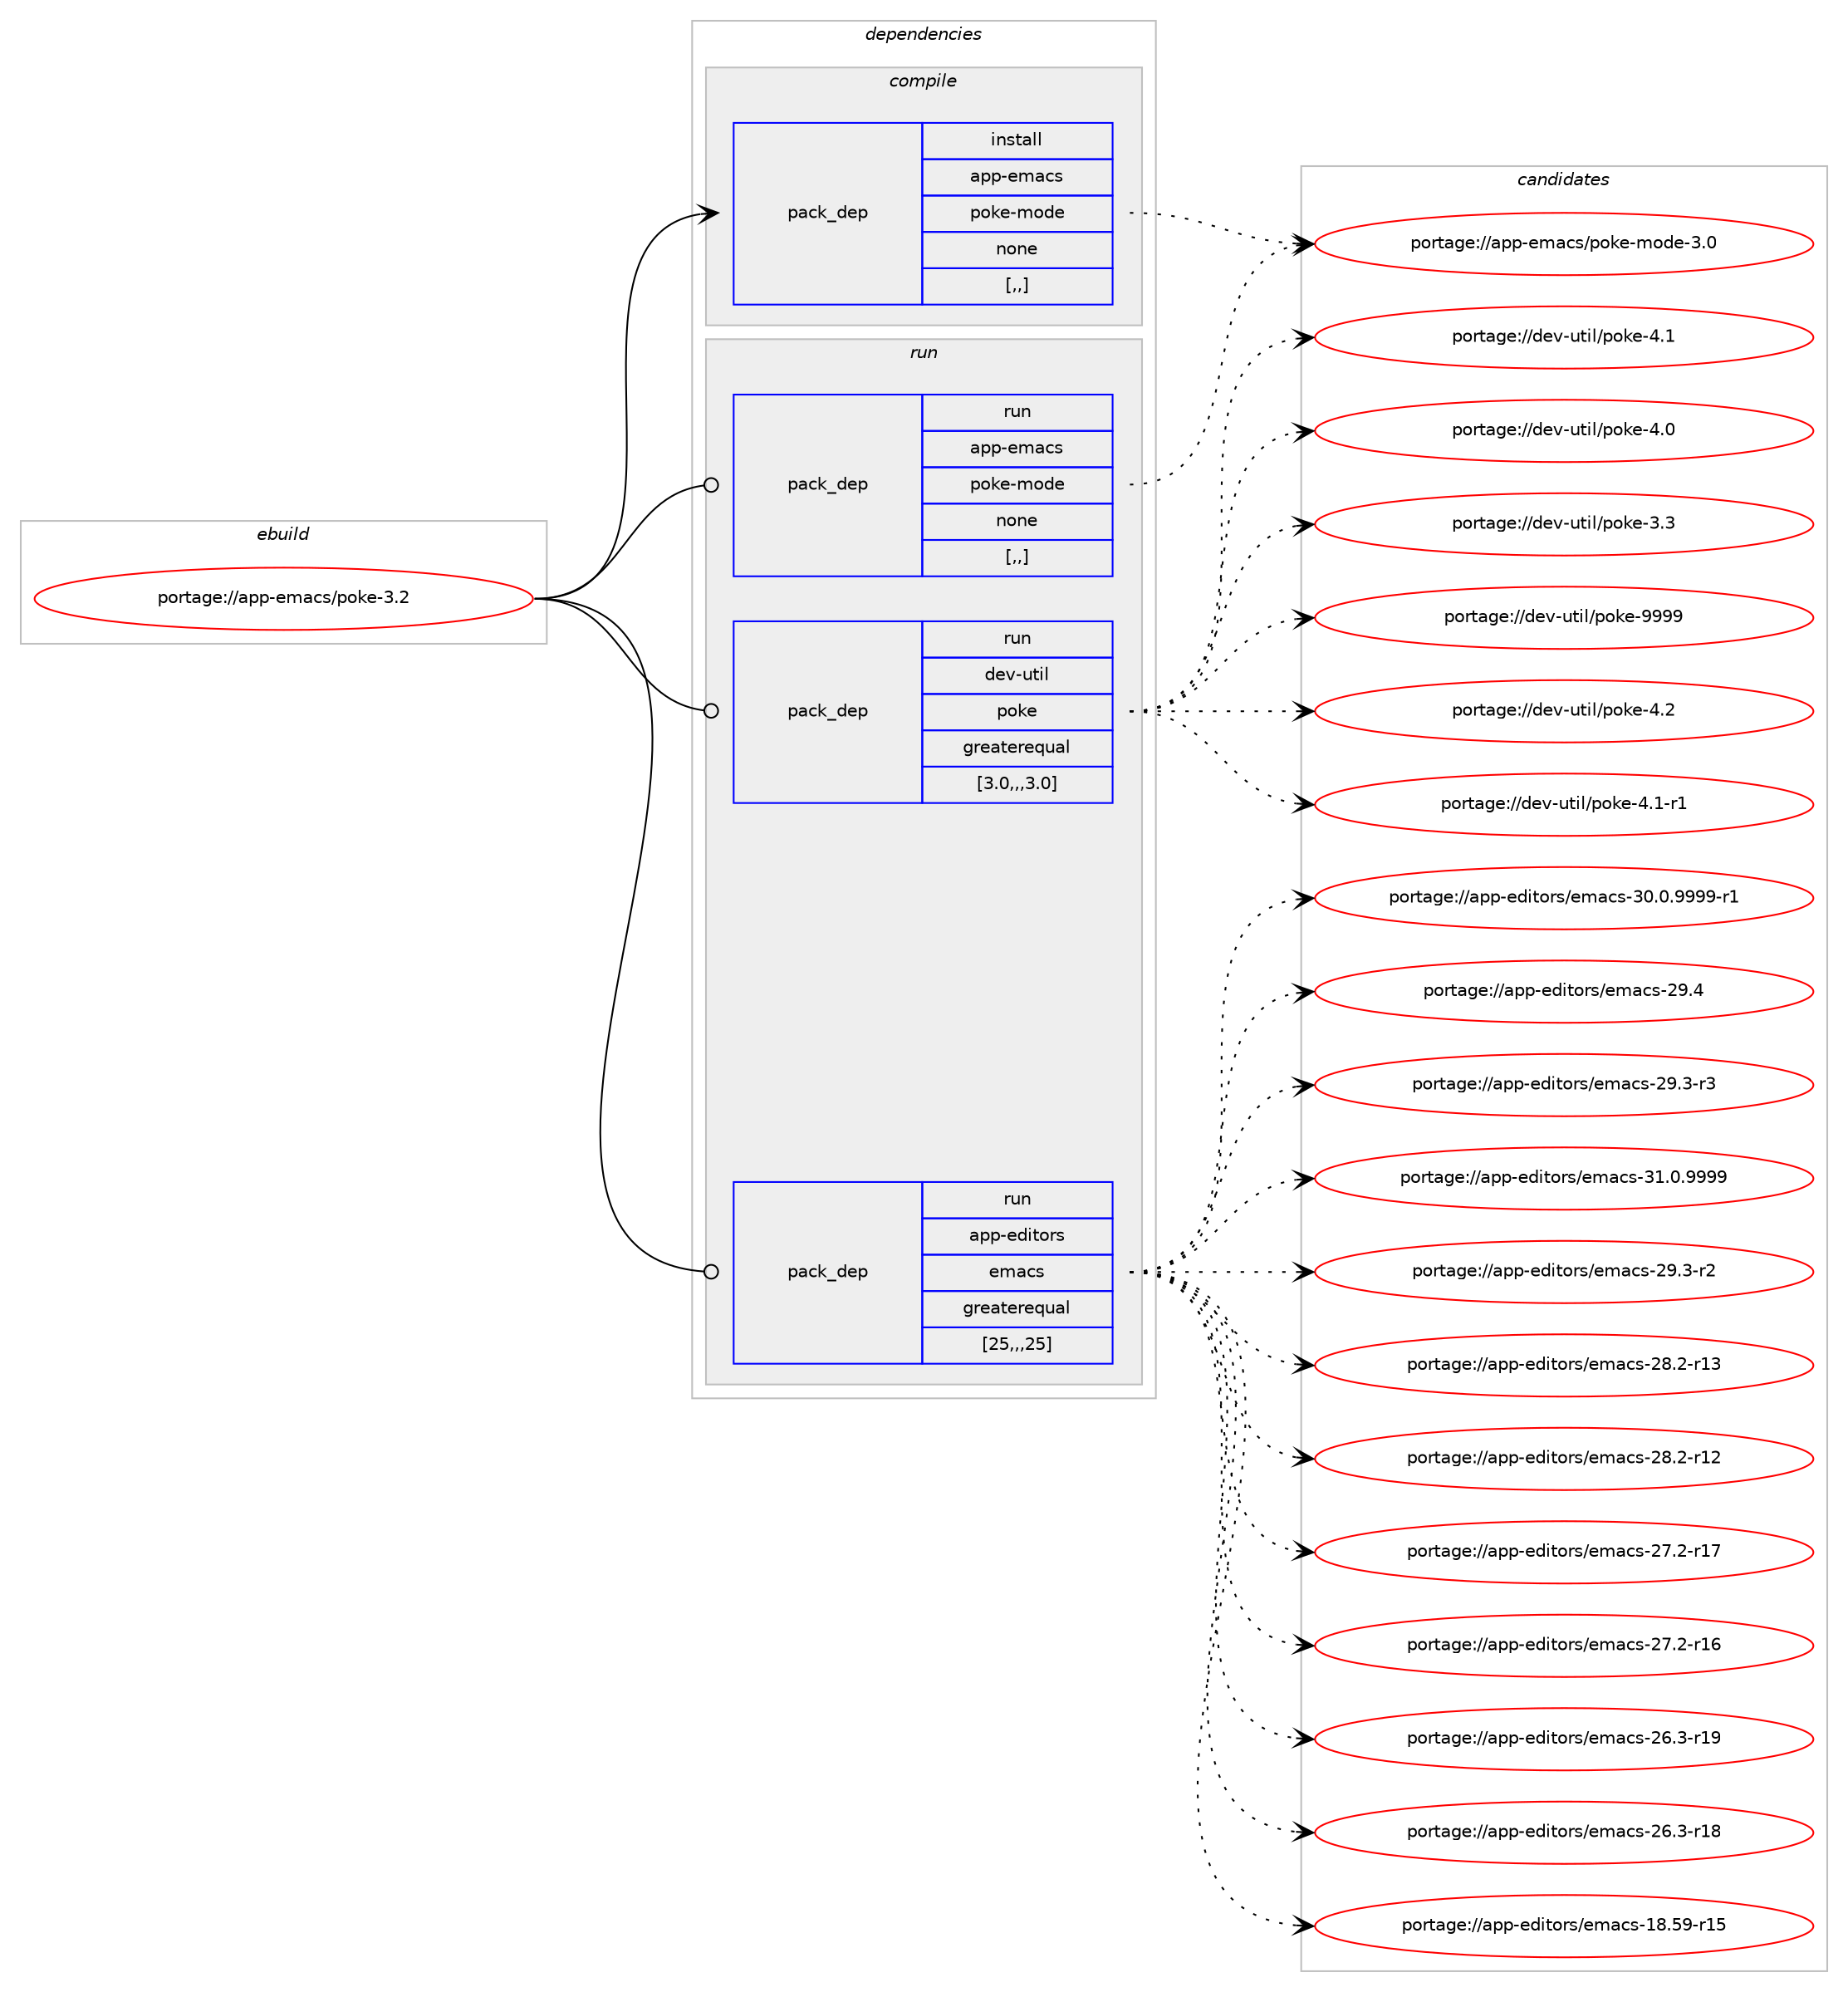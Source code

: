 digraph prolog {

# *************
# Graph options
# *************

newrank=true;
concentrate=true;
compound=true;
graph [rankdir=LR,fontname=Helvetica,fontsize=10,ranksep=1.5];#, ranksep=2.5, nodesep=0.2];
edge  [arrowhead=vee];
node  [fontname=Helvetica,fontsize=10];

# **********
# The ebuild
# **********

subgraph cluster_leftcol {
color=gray;
rank=same;
label=<<i>ebuild</i>>;
id [label="portage://app-emacs/poke-3.2", color=red, width=4, href="../app-emacs/poke-3.2.svg"];
}

# ****************
# The dependencies
# ****************

subgraph cluster_midcol {
color=gray;
label=<<i>dependencies</i>>;
subgraph cluster_compile {
fillcolor="#eeeeee";
style=filled;
label=<<i>compile</i>>;
subgraph pack16764 {
dependency23077 [label=<<TABLE BORDER="0" CELLBORDER="1" CELLSPACING="0" CELLPADDING="4" WIDTH="220"><TR><TD ROWSPAN="6" CELLPADDING="30">pack_dep</TD></TR><TR><TD WIDTH="110">install</TD></TR><TR><TD>app-emacs</TD></TR><TR><TD>poke-mode</TD></TR><TR><TD>none</TD></TR><TR><TD>[,,]</TD></TR></TABLE>>, shape=none, color=blue];
}
id:e -> dependency23077:w [weight=20,style="solid",arrowhead="vee"];
}
subgraph cluster_compileandrun {
fillcolor="#eeeeee";
style=filled;
label=<<i>compile and run</i>>;
}
subgraph cluster_run {
fillcolor="#eeeeee";
style=filled;
label=<<i>run</i>>;
subgraph pack16765 {
dependency23078 [label=<<TABLE BORDER="0" CELLBORDER="1" CELLSPACING="0" CELLPADDING="4" WIDTH="220"><TR><TD ROWSPAN="6" CELLPADDING="30">pack_dep</TD></TR><TR><TD WIDTH="110">run</TD></TR><TR><TD>app-editors</TD></TR><TR><TD>emacs</TD></TR><TR><TD>greaterequal</TD></TR><TR><TD>[25,,,25]</TD></TR></TABLE>>, shape=none, color=blue];
}
id:e -> dependency23078:w [weight=20,style="solid",arrowhead="odot"];
subgraph pack16766 {
dependency23079 [label=<<TABLE BORDER="0" CELLBORDER="1" CELLSPACING="0" CELLPADDING="4" WIDTH="220"><TR><TD ROWSPAN="6" CELLPADDING="30">pack_dep</TD></TR><TR><TD WIDTH="110">run</TD></TR><TR><TD>app-emacs</TD></TR><TR><TD>poke-mode</TD></TR><TR><TD>none</TD></TR><TR><TD>[,,]</TD></TR></TABLE>>, shape=none, color=blue];
}
id:e -> dependency23079:w [weight=20,style="solid",arrowhead="odot"];
subgraph pack16767 {
dependency23080 [label=<<TABLE BORDER="0" CELLBORDER="1" CELLSPACING="0" CELLPADDING="4" WIDTH="220"><TR><TD ROWSPAN="6" CELLPADDING="30">pack_dep</TD></TR><TR><TD WIDTH="110">run</TD></TR><TR><TD>dev-util</TD></TR><TR><TD>poke</TD></TR><TR><TD>greaterequal</TD></TR><TR><TD>[3.0,,,3.0]</TD></TR></TABLE>>, shape=none, color=blue];
}
id:e -> dependency23080:w [weight=20,style="solid",arrowhead="odot"];
}
}

# **************
# The candidates
# **************

subgraph cluster_choices {
rank=same;
color=gray;
label=<<i>candidates</i>>;

subgraph choice16764 {
color=black;
nodesep=1;
choice97112112451011099799115471121111071014510911110010145514648 [label="portage://app-emacs/poke-mode-3.0", color=red, width=4,href="../app-emacs/poke-mode-3.0.svg"];
dependency23077:e -> choice97112112451011099799115471121111071014510911110010145514648:w [style=dotted,weight="100"];
}
subgraph choice16765 {
color=black;
nodesep=1;
choice971121124510110010511611111411547101109979911545514946484657575757 [label="portage://app-editors/emacs-31.0.9999", color=red, width=4,href="../app-editors/emacs-31.0.9999.svg"];
choice9711211245101100105116111114115471011099799115455148464846575757574511449 [label="portage://app-editors/emacs-30.0.9999-r1", color=red, width=4,href="../app-editors/emacs-30.0.9999-r1.svg"];
choice97112112451011001051161111141154710110997991154550574652 [label="portage://app-editors/emacs-29.4", color=red, width=4,href="../app-editors/emacs-29.4.svg"];
choice971121124510110010511611111411547101109979911545505746514511451 [label="portage://app-editors/emacs-29.3-r3", color=red, width=4,href="../app-editors/emacs-29.3-r3.svg"];
choice971121124510110010511611111411547101109979911545505746514511450 [label="portage://app-editors/emacs-29.3-r2", color=red, width=4,href="../app-editors/emacs-29.3-r2.svg"];
choice97112112451011001051161111141154710110997991154550564650451144951 [label="portage://app-editors/emacs-28.2-r13", color=red, width=4,href="../app-editors/emacs-28.2-r13.svg"];
choice97112112451011001051161111141154710110997991154550564650451144950 [label="portage://app-editors/emacs-28.2-r12", color=red, width=4,href="../app-editors/emacs-28.2-r12.svg"];
choice97112112451011001051161111141154710110997991154550554650451144955 [label="portage://app-editors/emacs-27.2-r17", color=red, width=4,href="../app-editors/emacs-27.2-r17.svg"];
choice97112112451011001051161111141154710110997991154550554650451144954 [label="portage://app-editors/emacs-27.2-r16", color=red, width=4,href="../app-editors/emacs-27.2-r16.svg"];
choice97112112451011001051161111141154710110997991154550544651451144957 [label="portage://app-editors/emacs-26.3-r19", color=red, width=4,href="../app-editors/emacs-26.3-r19.svg"];
choice97112112451011001051161111141154710110997991154550544651451144956 [label="portage://app-editors/emacs-26.3-r18", color=red, width=4,href="../app-editors/emacs-26.3-r18.svg"];
choice9711211245101100105116111114115471011099799115454956465357451144953 [label="portage://app-editors/emacs-18.59-r15", color=red, width=4,href="../app-editors/emacs-18.59-r15.svg"];
dependency23078:e -> choice971121124510110010511611111411547101109979911545514946484657575757:w [style=dotted,weight="100"];
dependency23078:e -> choice9711211245101100105116111114115471011099799115455148464846575757574511449:w [style=dotted,weight="100"];
dependency23078:e -> choice97112112451011001051161111141154710110997991154550574652:w [style=dotted,weight="100"];
dependency23078:e -> choice971121124510110010511611111411547101109979911545505746514511451:w [style=dotted,weight="100"];
dependency23078:e -> choice971121124510110010511611111411547101109979911545505746514511450:w [style=dotted,weight="100"];
dependency23078:e -> choice97112112451011001051161111141154710110997991154550564650451144951:w [style=dotted,weight="100"];
dependency23078:e -> choice97112112451011001051161111141154710110997991154550564650451144950:w [style=dotted,weight="100"];
dependency23078:e -> choice97112112451011001051161111141154710110997991154550554650451144955:w [style=dotted,weight="100"];
dependency23078:e -> choice97112112451011001051161111141154710110997991154550554650451144954:w [style=dotted,weight="100"];
dependency23078:e -> choice97112112451011001051161111141154710110997991154550544651451144957:w [style=dotted,weight="100"];
dependency23078:e -> choice97112112451011001051161111141154710110997991154550544651451144956:w [style=dotted,weight="100"];
dependency23078:e -> choice9711211245101100105116111114115471011099799115454956465357451144953:w [style=dotted,weight="100"];
}
subgraph choice16766 {
color=black;
nodesep=1;
choice97112112451011099799115471121111071014510911110010145514648 [label="portage://app-emacs/poke-mode-3.0", color=red, width=4,href="../app-emacs/poke-mode-3.0.svg"];
dependency23079:e -> choice97112112451011099799115471121111071014510911110010145514648:w [style=dotted,weight="100"];
}
subgraph choice16767 {
color=black;
nodesep=1;
choice10010111845117116105108471121111071014557575757 [label="portage://dev-util/poke-9999", color=red, width=4,href="../dev-util/poke-9999.svg"];
choice100101118451171161051084711211110710145524650 [label="portage://dev-util/poke-4.2", color=red, width=4,href="../dev-util/poke-4.2.svg"];
choice1001011184511711610510847112111107101455246494511449 [label="portage://dev-util/poke-4.1-r1", color=red, width=4,href="../dev-util/poke-4.1-r1.svg"];
choice100101118451171161051084711211110710145524649 [label="portage://dev-util/poke-4.1", color=red, width=4,href="../dev-util/poke-4.1.svg"];
choice100101118451171161051084711211110710145524648 [label="portage://dev-util/poke-4.0", color=red, width=4,href="../dev-util/poke-4.0.svg"];
choice100101118451171161051084711211110710145514651 [label="portage://dev-util/poke-3.3", color=red, width=4,href="../dev-util/poke-3.3.svg"];
dependency23080:e -> choice10010111845117116105108471121111071014557575757:w [style=dotted,weight="100"];
dependency23080:e -> choice100101118451171161051084711211110710145524650:w [style=dotted,weight="100"];
dependency23080:e -> choice1001011184511711610510847112111107101455246494511449:w [style=dotted,weight="100"];
dependency23080:e -> choice100101118451171161051084711211110710145524649:w [style=dotted,weight="100"];
dependency23080:e -> choice100101118451171161051084711211110710145524648:w [style=dotted,weight="100"];
dependency23080:e -> choice100101118451171161051084711211110710145514651:w [style=dotted,weight="100"];
}
}

}
